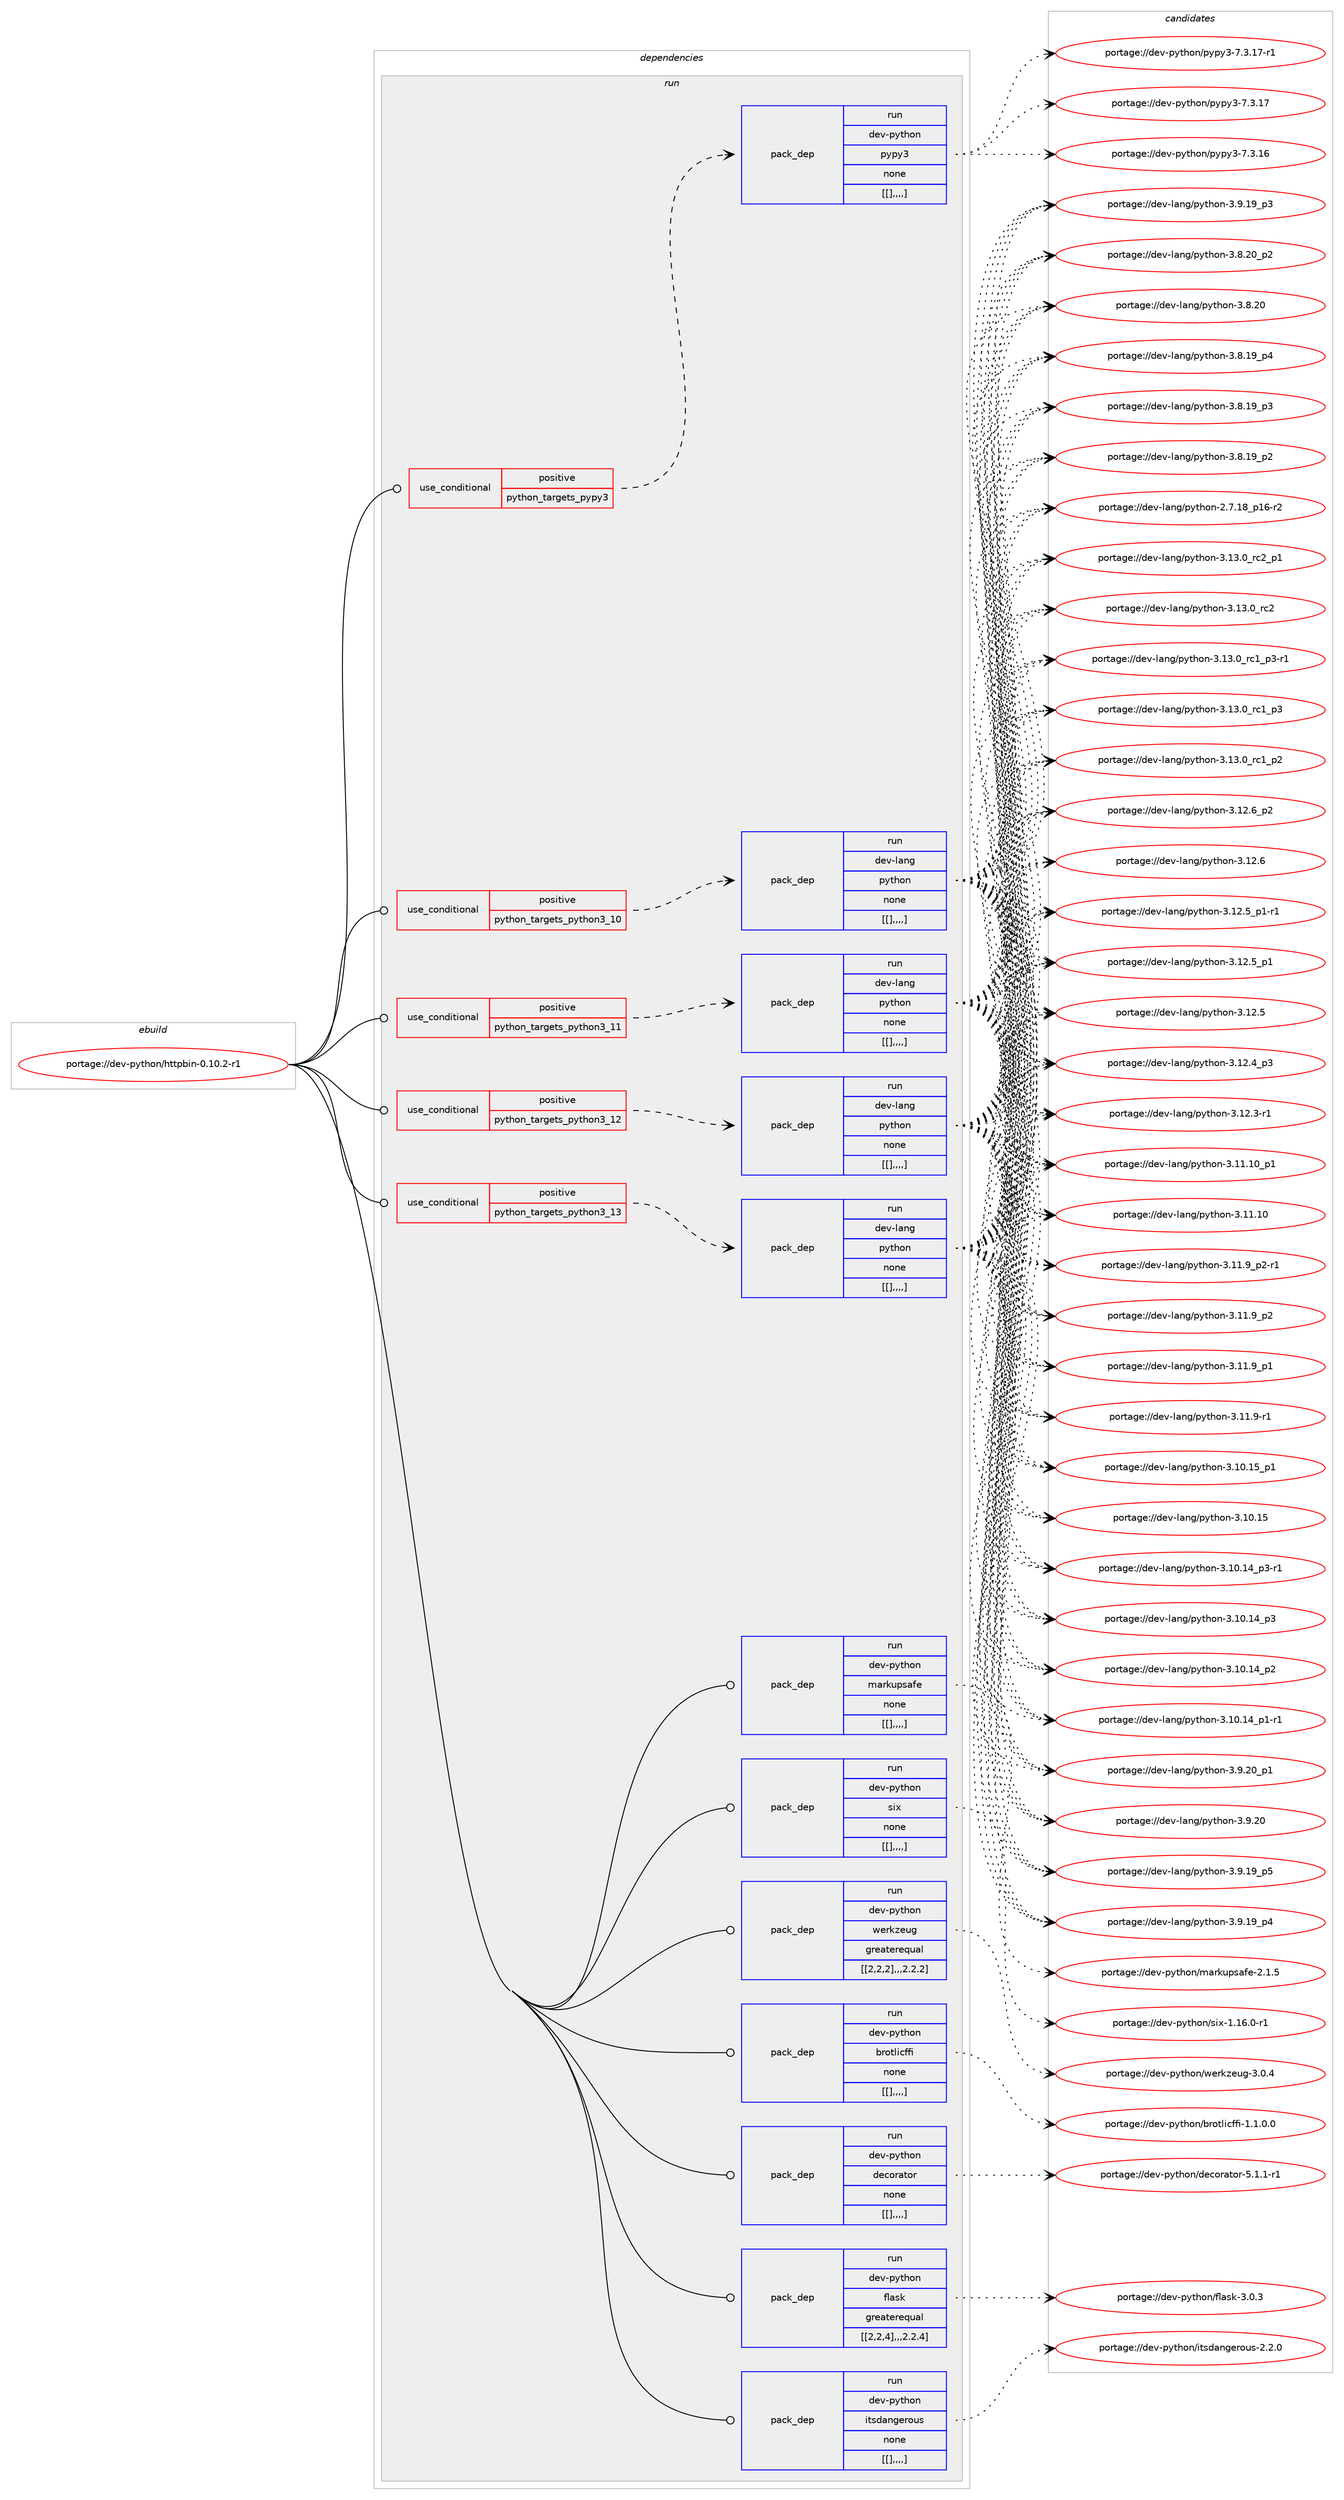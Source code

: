 digraph prolog {

# *************
# Graph options
# *************

newrank=true;
concentrate=true;
compound=true;
graph [rankdir=LR,fontname=Helvetica,fontsize=10,ranksep=1.5];#, ranksep=2.5, nodesep=0.2];
edge  [arrowhead=vee];
node  [fontname=Helvetica,fontsize=10];

# **********
# The ebuild
# **********

subgraph cluster_leftcol {
color=gray;
label=<<i>ebuild</i>>;
id [label="portage://dev-python/httpbin-0.10.2-r1", color=red, width=4, href="../dev-python/httpbin-0.10.2-r1.svg"];
}

# ****************
# The dependencies
# ****************

subgraph cluster_midcol {
color=gray;
label=<<i>dependencies</i>>;
subgraph cluster_compile {
fillcolor="#eeeeee";
style=filled;
label=<<i>compile</i>>;
}
subgraph cluster_compileandrun {
fillcolor="#eeeeee";
style=filled;
label=<<i>compile and run</i>>;
}
subgraph cluster_run {
fillcolor="#eeeeee";
style=filled;
label=<<i>run</i>>;
subgraph cond34517 {
dependency149499 [label=<<TABLE BORDER="0" CELLBORDER="1" CELLSPACING="0" CELLPADDING="4"><TR><TD ROWSPAN="3" CELLPADDING="10">use_conditional</TD></TR><TR><TD>positive</TD></TR><TR><TD>python_targets_pypy3</TD></TR></TABLE>>, shape=none, color=red];
subgraph pack113768 {
dependency149500 [label=<<TABLE BORDER="0" CELLBORDER="1" CELLSPACING="0" CELLPADDING="4" WIDTH="220"><TR><TD ROWSPAN="6" CELLPADDING="30">pack_dep</TD></TR><TR><TD WIDTH="110">run</TD></TR><TR><TD>dev-python</TD></TR><TR><TD>pypy3</TD></TR><TR><TD>none</TD></TR><TR><TD>[[],,,,]</TD></TR></TABLE>>, shape=none, color=blue];
}
dependency149499:e -> dependency149500:w [weight=20,style="dashed",arrowhead="vee"];
}
id:e -> dependency149499:w [weight=20,style="solid",arrowhead="odot"];
subgraph cond34518 {
dependency149501 [label=<<TABLE BORDER="0" CELLBORDER="1" CELLSPACING="0" CELLPADDING="4"><TR><TD ROWSPAN="3" CELLPADDING="10">use_conditional</TD></TR><TR><TD>positive</TD></TR><TR><TD>python_targets_python3_10</TD></TR></TABLE>>, shape=none, color=red];
subgraph pack113769 {
dependency149502 [label=<<TABLE BORDER="0" CELLBORDER="1" CELLSPACING="0" CELLPADDING="4" WIDTH="220"><TR><TD ROWSPAN="6" CELLPADDING="30">pack_dep</TD></TR><TR><TD WIDTH="110">run</TD></TR><TR><TD>dev-lang</TD></TR><TR><TD>python</TD></TR><TR><TD>none</TD></TR><TR><TD>[[],,,,]</TD></TR></TABLE>>, shape=none, color=blue];
}
dependency149501:e -> dependency149502:w [weight=20,style="dashed",arrowhead="vee"];
}
id:e -> dependency149501:w [weight=20,style="solid",arrowhead="odot"];
subgraph cond34519 {
dependency149503 [label=<<TABLE BORDER="0" CELLBORDER="1" CELLSPACING="0" CELLPADDING="4"><TR><TD ROWSPAN="3" CELLPADDING="10">use_conditional</TD></TR><TR><TD>positive</TD></TR><TR><TD>python_targets_python3_11</TD></TR></TABLE>>, shape=none, color=red];
subgraph pack113770 {
dependency149504 [label=<<TABLE BORDER="0" CELLBORDER="1" CELLSPACING="0" CELLPADDING="4" WIDTH="220"><TR><TD ROWSPAN="6" CELLPADDING="30">pack_dep</TD></TR><TR><TD WIDTH="110">run</TD></TR><TR><TD>dev-lang</TD></TR><TR><TD>python</TD></TR><TR><TD>none</TD></TR><TR><TD>[[],,,,]</TD></TR></TABLE>>, shape=none, color=blue];
}
dependency149503:e -> dependency149504:w [weight=20,style="dashed",arrowhead="vee"];
}
id:e -> dependency149503:w [weight=20,style="solid",arrowhead="odot"];
subgraph cond34520 {
dependency149505 [label=<<TABLE BORDER="0" CELLBORDER="1" CELLSPACING="0" CELLPADDING="4"><TR><TD ROWSPAN="3" CELLPADDING="10">use_conditional</TD></TR><TR><TD>positive</TD></TR><TR><TD>python_targets_python3_12</TD></TR></TABLE>>, shape=none, color=red];
subgraph pack113771 {
dependency149506 [label=<<TABLE BORDER="0" CELLBORDER="1" CELLSPACING="0" CELLPADDING="4" WIDTH="220"><TR><TD ROWSPAN="6" CELLPADDING="30">pack_dep</TD></TR><TR><TD WIDTH="110">run</TD></TR><TR><TD>dev-lang</TD></TR><TR><TD>python</TD></TR><TR><TD>none</TD></TR><TR><TD>[[],,,,]</TD></TR></TABLE>>, shape=none, color=blue];
}
dependency149505:e -> dependency149506:w [weight=20,style="dashed",arrowhead="vee"];
}
id:e -> dependency149505:w [weight=20,style="solid",arrowhead="odot"];
subgraph cond34521 {
dependency149507 [label=<<TABLE BORDER="0" CELLBORDER="1" CELLSPACING="0" CELLPADDING="4"><TR><TD ROWSPAN="3" CELLPADDING="10">use_conditional</TD></TR><TR><TD>positive</TD></TR><TR><TD>python_targets_python3_13</TD></TR></TABLE>>, shape=none, color=red];
subgraph pack113772 {
dependency149508 [label=<<TABLE BORDER="0" CELLBORDER="1" CELLSPACING="0" CELLPADDING="4" WIDTH="220"><TR><TD ROWSPAN="6" CELLPADDING="30">pack_dep</TD></TR><TR><TD WIDTH="110">run</TD></TR><TR><TD>dev-lang</TD></TR><TR><TD>python</TD></TR><TR><TD>none</TD></TR><TR><TD>[[],,,,]</TD></TR></TABLE>>, shape=none, color=blue];
}
dependency149507:e -> dependency149508:w [weight=20,style="dashed",arrowhead="vee"];
}
id:e -> dependency149507:w [weight=20,style="solid",arrowhead="odot"];
subgraph pack113773 {
dependency149509 [label=<<TABLE BORDER="0" CELLBORDER="1" CELLSPACING="0" CELLPADDING="4" WIDTH="220"><TR><TD ROWSPAN="6" CELLPADDING="30">pack_dep</TD></TR><TR><TD WIDTH="110">run</TD></TR><TR><TD>dev-python</TD></TR><TR><TD>brotlicffi</TD></TR><TR><TD>none</TD></TR><TR><TD>[[],,,,]</TD></TR></TABLE>>, shape=none, color=blue];
}
id:e -> dependency149509:w [weight=20,style="solid",arrowhead="odot"];
subgraph pack113774 {
dependency149510 [label=<<TABLE BORDER="0" CELLBORDER="1" CELLSPACING="0" CELLPADDING="4" WIDTH="220"><TR><TD ROWSPAN="6" CELLPADDING="30">pack_dep</TD></TR><TR><TD WIDTH="110">run</TD></TR><TR><TD>dev-python</TD></TR><TR><TD>decorator</TD></TR><TR><TD>none</TD></TR><TR><TD>[[],,,,]</TD></TR></TABLE>>, shape=none, color=blue];
}
id:e -> dependency149510:w [weight=20,style="solid",arrowhead="odot"];
subgraph pack113775 {
dependency149511 [label=<<TABLE BORDER="0" CELLBORDER="1" CELLSPACING="0" CELLPADDING="4" WIDTH="220"><TR><TD ROWSPAN="6" CELLPADDING="30">pack_dep</TD></TR><TR><TD WIDTH="110">run</TD></TR><TR><TD>dev-python</TD></TR><TR><TD>flask</TD></TR><TR><TD>greaterequal</TD></TR><TR><TD>[[2,2,4],,,2.2.4]</TD></TR></TABLE>>, shape=none, color=blue];
}
id:e -> dependency149511:w [weight=20,style="solid",arrowhead="odot"];
subgraph pack113776 {
dependency149512 [label=<<TABLE BORDER="0" CELLBORDER="1" CELLSPACING="0" CELLPADDING="4" WIDTH="220"><TR><TD ROWSPAN="6" CELLPADDING="30">pack_dep</TD></TR><TR><TD WIDTH="110">run</TD></TR><TR><TD>dev-python</TD></TR><TR><TD>itsdangerous</TD></TR><TR><TD>none</TD></TR><TR><TD>[[],,,,]</TD></TR></TABLE>>, shape=none, color=blue];
}
id:e -> dependency149512:w [weight=20,style="solid",arrowhead="odot"];
subgraph pack113777 {
dependency149513 [label=<<TABLE BORDER="0" CELLBORDER="1" CELLSPACING="0" CELLPADDING="4" WIDTH="220"><TR><TD ROWSPAN="6" CELLPADDING="30">pack_dep</TD></TR><TR><TD WIDTH="110">run</TD></TR><TR><TD>dev-python</TD></TR><TR><TD>markupsafe</TD></TR><TR><TD>none</TD></TR><TR><TD>[[],,,,]</TD></TR></TABLE>>, shape=none, color=blue];
}
id:e -> dependency149513:w [weight=20,style="solid",arrowhead="odot"];
subgraph pack113778 {
dependency149514 [label=<<TABLE BORDER="0" CELLBORDER="1" CELLSPACING="0" CELLPADDING="4" WIDTH="220"><TR><TD ROWSPAN="6" CELLPADDING="30">pack_dep</TD></TR><TR><TD WIDTH="110">run</TD></TR><TR><TD>dev-python</TD></TR><TR><TD>six</TD></TR><TR><TD>none</TD></TR><TR><TD>[[],,,,]</TD></TR></TABLE>>, shape=none, color=blue];
}
id:e -> dependency149514:w [weight=20,style="solid",arrowhead="odot"];
subgraph pack113779 {
dependency149515 [label=<<TABLE BORDER="0" CELLBORDER="1" CELLSPACING="0" CELLPADDING="4" WIDTH="220"><TR><TD ROWSPAN="6" CELLPADDING="30">pack_dep</TD></TR><TR><TD WIDTH="110">run</TD></TR><TR><TD>dev-python</TD></TR><TR><TD>werkzeug</TD></TR><TR><TD>greaterequal</TD></TR><TR><TD>[[2,2,2],,,2.2.2]</TD></TR></TABLE>>, shape=none, color=blue];
}
id:e -> dependency149515:w [weight=20,style="solid",arrowhead="odot"];
}
}

# **************
# The candidates
# **************

subgraph cluster_choices {
rank=same;
color=gray;
label=<<i>candidates</i>>;

subgraph choice113768 {
color=black;
nodesep=1;
choice100101118451121211161041111104711212111212151455546514649554511449 [label="portage://dev-python/pypy3-7.3.17-r1", color=red, width=4,href="../dev-python/pypy3-7.3.17-r1.svg"];
choice10010111845112121116104111110471121211121215145554651464955 [label="portage://dev-python/pypy3-7.3.17", color=red, width=4,href="../dev-python/pypy3-7.3.17.svg"];
choice10010111845112121116104111110471121211121215145554651464954 [label="portage://dev-python/pypy3-7.3.16", color=red, width=4,href="../dev-python/pypy3-7.3.16.svg"];
dependency149500:e -> choice100101118451121211161041111104711212111212151455546514649554511449:w [style=dotted,weight="100"];
dependency149500:e -> choice10010111845112121116104111110471121211121215145554651464955:w [style=dotted,weight="100"];
dependency149500:e -> choice10010111845112121116104111110471121211121215145554651464954:w [style=dotted,weight="100"];
}
subgraph choice113769 {
color=black;
nodesep=1;
choice100101118451089711010347112121116104111110455146495146489511499509511249 [label="portage://dev-lang/python-3.13.0_rc2_p1", color=red, width=4,href="../dev-lang/python-3.13.0_rc2_p1.svg"];
choice10010111845108971101034711212111610411111045514649514648951149950 [label="portage://dev-lang/python-3.13.0_rc2", color=red, width=4,href="../dev-lang/python-3.13.0_rc2.svg"];
choice1001011184510897110103471121211161041111104551464951464895114994995112514511449 [label="portage://dev-lang/python-3.13.0_rc1_p3-r1", color=red, width=4,href="../dev-lang/python-3.13.0_rc1_p3-r1.svg"];
choice100101118451089711010347112121116104111110455146495146489511499499511251 [label="portage://dev-lang/python-3.13.0_rc1_p3", color=red, width=4,href="../dev-lang/python-3.13.0_rc1_p3.svg"];
choice100101118451089711010347112121116104111110455146495146489511499499511250 [label="portage://dev-lang/python-3.13.0_rc1_p2", color=red, width=4,href="../dev-lang/python-3.13.0_rc1_p2.svg"];
choice100101118451089711010347112121116104111110455146495046549511250 [label="portage://dev-lang/python-3.12.6_p2", color=red, width=4,href="../dev-lang/python-3.12.6_p2.svg"];
choice10010111845108971101034711212111610411111045514649504654 [label="portage://dev-lang/python-3.12.6", color=red, width=4,href="../dev-lang/python-3.12.6.svg"];
choice1001011184510897110103471121211161041111104551464950465395112494511449 [label="portage://dev-lang/python-3.12.5_p1-r1", color=red, width=4,href="../dev-lang/python-3.12.5_p1-r1.svg"];
choice100101118451089711010347112121116104111110455146495046539511249 [label="portage://dev-lang/python-3.12.5_p1", color=red, width=4,href="../dev-lang/python-3.12.5_p1.svg"];
choice10010111845108971101034711212111610411111045514649504653 [label="portage://dev-lang/python-3.12.5", color=red, width=4,href="../dev-lang/python-3.12.5.svg"];
choice100101118451089711010347112121116104111110455146495046529511251 [label="portage://dev-lang/python-3.12.4_p3", color=red, width=4,href="../dev-lang/python-3.12.4_p3.svg"];
choice100101118451089711010347112121116104111110455146495046514511449 [label="portage://dev-lang/python-3.12.3-r1", color=red, width=4,href="../dev-lang/python-3.12.3-r1.svg"];
choice10010111845108971101034711212111610411111045514649494649489511249 [label="portage://dev-lang/python-3.11.10_p1", color=red, width=4,href="../dev-lang/python-3.11.10_p1.svg"];
choice1001011184510897110103471121211161041111104551464949464948 [label="portage://dev-lang/python-3.11.10", color=red, width=4,href="../dev-lang/python-3.11.10.svg"];
choice1001011184510897110103471121211161041111104551464949465795112504511449 [label="portage://dev-lang/python-3.11.9_p2-r1", color=red, width=4,href="../dev-lang/python-3.11.9_p2-r1.svg"];
choice100101118451089711010347112121116104111110455146494946579511250 [label="portage://dev-lang/python-3.11.9_p2", color=red, width=4,href="../dev-lang/python-3.11.9_p2.svg"];
choice100101118451089711010347112121116104111110455146494946579511249 [label="portage://dev-lang/python-3.11.9_p1", color=red, width=4,href="../dev-lang/python-3.11.9_p1.svg"];
choice100101118451089711010347112121116104111110455146494946574511449 [label="portage://dev-lang/python-3.11.9-r1", color=red, width=4,href="../dev-lang/python-3.11.9-r1.svg"];
choice10010111845108971101034711212111610411111045514649484649539511249 [label="portage://dev-lang/python-3.10.15_p1", color=red, width=4,href="../dev-lang/python-3.10.15_p1.svg"];
choice1001011184510897110103471121211161041111104551464948464953 [label="portage://dev-lang/python-3.10.15", color=red, width=4,href="../dev-lang/python-3.10.15.svg"];
choice100101118451089711010347112121116104111110455146494846495295112514511449 [label="portage://dev-lang/python-3.10.14_p3-r1", color=red, width=4,href="../dev-lang/python-3.10.14_p3-r1.svg"];
choice10010111845108971101034711212111610411111045514649484649529511251 [label="portage://dev-lang/python-3.10.14_p3", color=red, width=4,href="../dev-lang/python-3.10.14_p3.svg"];
choice10010111845108971101034711212111610411111045514649484649529511250 [label="portage://dev-lang/python-3.10.14_p2", color=red, width=4,href="../dev-lang/python-3.10.14_p2.svg"];
choice100101118451089711010347112121116104111110455146494846495295112494511449 [label="portage://dev-lang/python-3.10.14_p1-r1", color=red, width=4,href="../dev-lang/python-3.10.14_p1-r1.svg"];
choice100101118451089711010347112121116104111110455146574650489511249 [label="portage://dev-lang/python-3.9.20_p1", color=red, width=4,href="../dev-lang/python-3.9.20_p1.svg"];
choice10010111845108971101034711212111610411111045514657465048 [label="portage://dev-lang/python-3.9.20", color=red, width=4,href="../dev-lang/python-3.9.20.svg"];
choice100101118451089711010347112121116104111110455146574649579511253 [label="portage://dev-lang/python-3.9.19_p5", color=red, width=4,href="../dev-lang/python-3.9.19_p5.svg"];
choice100101118451089711010347112121116104111110455146574649579511252 [label="portage://dev-lang/python-3.9.19_p4", color=red, width=4,href="../dev-lang/python-3.9.19_p4.svg"];
choice100101118451089711010347112121116104111110455146574649579511251 [label="portage://dev-lang/python-3.9.19_p3", color=red, width=4,href="../dev-lang/python-3.9.19_p3.svg"];
choice100101118451089711010347112121116104111110455146564650489511250 [label="portage://dev-lang/python-3.8.20_p2", color=red, width=4,href="../dev-lang/python-3.8.20_p2.svg"];
choice10010111845108971101034711212111610411111045514656465048 [label="portage://dev-lang/python-3.8.20", color=red, width=4,href="../dev-lang/python-3.8.20.svg"];
choice100101118451089711010347112121116104111110455146564649579511252 [label="portage://dev-lang/python-3.8.19_p4", color=red, width=4,href="../dev-lang/python-3.8.19_p4.svg"];
choice100101118451089711010347112121116104111110455146564649579511251 [label="portage://dev-lang/python-3.8.19_p3", color=red, width=4,href="../dev-lang/python-3.8.19_p3.svg"];
choice100101118451089711010347112121116104111110455146564649579511250 [label="portage://dev-lang/python-3.8.19_p2", color=red, width=4,href="../dev-lang/python-3.8.19_p2.svg"];
choice100101118451089711010347112121116104111110455046554649569511249544511450 [label="portage://dev-lang/python-2.7.18_p16-r2", color=red, width=4,href="../dev-lang/python-2.7.18_p16-r2.svg"];
dependency149502:e -> choice100101118451089711010347112121116104111110455146495146489511499509511249:w [style=dotted,weight="100"];
dependency149502:e -> choice10010111845108971101034711212111610411111045514649514648951149950:w [style=dotted,weight="100"];
dependency149502:e -> choice1001011184510897110103471121211161041111104551464951464895114994995112514511449:w [style=dotted,weight="100"];
dependency149502:e -> choice100101118451089711010347112121116104111110455146495146489511499499511251:w [style=dotted,weight="100"];
dependency149502:e -> choice100101118451089711010347112121116104111110455146495146489511499499511250:w [style=dotted,weight="100"];
dependency149502:e -> choice100101118451089711010347112121116104111110455146495046549511250:w [style=dotted,weight="100"];
dependency149502:e -> choice10010111845108971101034711212111610411111045514649504654:w [style=dotted,weight="100"];
dependency149502:e -> choice1001011184510897110103471121211161041111104551464950465395112494511449:w [style=dotted,weight="100"];
dependency149502:e -> choice100101118451089711010347112121116104111110455146495046539511249:w [style=dotted,weight="100"];
dependency149502:e -> choice10010111845108971101034711212111610411111045514649504653:w [style=dotted,weight="100"];
dependency149502:e -> choice100101118451089711010347112121116104111110455146495046529511251:w [style=dotted,weight="100"];
dependency149502:e -> choice100101118451089711010347112121116104111110455146495046514511449:w [style=dotted,weight="100"];
dependency149502:e -> choice10010111845108971101034711212111610411111045514649494649489511249:w [style=dotted,weight="100"];
dependency149502:e -> choice1001011184510897110103471121211161041111104551464949464948:w [style=dotted,weight="100"];
dependency149502:e -> choice1001011184510897110103471121211161041111104551464949465795112504511449:w [style=dotted,weight="100"];
dependency149502:e -> choice100101118451089711010347112121116104111110455146494946579511250:w [style=dotted,weight="100"];
dependency149502:e -> choice100101118451089711010347112121116104111110455146494946579511249:w [style=dotted,weight="100"];
dependency149502:e -> choice100101118451089711010347112121116104111110455146494946574511449:w [style=dotted,weight="100"];
dependency149502:e -> choice10010111845108971101034711212111610411111045514649484649539511249:w [style=dotted,weight="100"];
dependency149502:e -> choice1001011184510897110103471121211161041111104551464948464953:w [style=dotted,weight="100"];
dependency149502:e -> choice100101118451089711010347112121116104111110455146494846495295112514511449:w [style=dotted,weight="100"];
dependency149502:e -> choice10010111845108971101034711212111610411111045514649484649529511251:w [style=dotted,weight="100"];
dependency149502:e -> choice10010111845108971101034711212111610411111045514649484649529511250:w [style=dotted,weight="100"];
dependency149502:e -> choice100101118451089711010347112121116104111110455146494846495295112494511449:w [style=dotted,weight="100"];
dependency149502:e -> choice100101118451089711010347112121116104111110455146574650489511249:w [style=dotted,weight="100"];
dependency149502:e -> choice10010111845108971101034711212111610411111045514657465048:w [style=dotted,weight="100"];
dependency149502:e -> choice100101118451089711010347112121116104111110455146574649579511253:w [style=dotted,weight="100"];
dependency149502:e -> choice100101118451089711010347112121116104111110455146574649579511252:w [style=dotted,weight="100"];
dependency149502:e -> choice100101118451089711010347112121116104111110455146574649579511251:w [style=dotted,weight="100"];
dependency149502:e -> choice100101118451089711010347112121116104111110455146564650489511250:w [style=dotted,weight="100"];
dependency149502:e -> choice10010111845108971101034711212111610411111045514656465048:w [style=dotted,weight="100"];
dependency149502:e -> choice100101118451089711010347112121116104111110455146564649579511252:w [style=dotted,weight="100"];
dependency149502:e -> choice100101118451089711010347112121116104111110455146564649579511251:w [style=dotted,weight="100"];
dependency149502:e -> choice100101118451089711010347112121116104111110455146564649579511250:w [style=dotted,weight="100"];
dependency149502:e -> choice100101118451089711010347112121116104111110455046554649569511249544511450:w [style=dotted,weight="100"];
}
subgraph choice113770 {
color=black;
nodesep=1;
choice100101118451089711010347112121116104111110455146495146489511499509511249 [label="portage://dev-lang/python-3.13.0_rc2_p1", color=red, width=4,href="../dev-lang/python-3.13.0_rc2_p1.svg"];
choice10010111845108971101034711212111610411111045514649514648951149950 [label="portage://dev-lang/python-3.13.0_rc2", color=red, width=4,href="../dev-lang/python-3.13.0_rc2.svg"];
choice1001011184510897110103471121211161041111104551464951464895114994995112514511449 [label="portage://dev-lang/python-3.13.0_rc1_p3-r1", color=red, width=4,href="../dev-lang/python-3.13.0_rc1_p3-r1.svg"];
choice100101118451089711010347112121116104111110455146495146489511499499511251 [label="portage://dev-lang/python-3.13.0_rc1_p3", color=red, width=4,href="../dev-lang/python-3.13.0_rc1_p3.svg"];
choice100101118451089711010347112121116104111110455146495146489511499499511250 [label="portage://dev-lang/python-3.13.0_rc1_p2", color=red, width=4,href="../dev-lang/python-3.13.0_rc1_p2.svg"];
choice100101118451089711010347112121116104111110455146495046549511250 [label="portage://dev-lang/python-3.12.6_p2", color=red, width=4,href="../dev-lang/python-3.12.6_p2.svg"];
choice10010111845108971101034711212111610411111045514649504654 [label="portage://dev-lang/python-3.12.6", color=red, width=4,href="../dev-lang/python-3.12.6.svg"];
choice1001011184510897110103471121211161041111104551464950465395112494511449 [label="portage://dev-lang/python-3.12.5_p1-r1", color=red, width=4,href="../dev-lang/python-3.12.5_p1-r1.svg"];
choice100101118451089711010347112121116104111110455146495046539511249 [label="portage://dev-lang/python-3.12.5_p1", color=red, width=4,href="../dev-lang/python-3.12.5_p1.svg"];
choice10010111845108971101034711212111610411111045514649504653 [label="portage://dev-lang/python-3.12.5", color=red, width=4,href="../dev-lang/python-3.12.5.svg"];
choice100101118451089711010347112121116104111110455146495046529511251 [label="portage://dev-lang/python-3.12.4_p3", color=red, width=4,href="../dev-lang/python-3.12.4_p3.svg"];
choice100101118451089711010347112121116104111110455146495046514511449 [label="portage://dev-lang/python-3.12.3-r1", color=red, width=4,href="../dev-lang/python-3.12.3-r1.svg"];
choice10010111845108971101034711212111610411111045514649494649489511249 [label="portage://dev-lang/python-3.11.10_p1", color=red, width=4,href="../dev-lang/python-3.11.10_p1.svg"];
choice1001011184510897110103471121211161041111104551464949464948 [label="portage://dev-lang/python-3.11.10", color=red, width=4,href="../dev-lang/python-3.11.10.svg"];
choice1001011184510897110103471121211161041111104551464949465795112504511449 [label="portage://dev-lang/python-3.11.9_p2-r1", color=red, width=4,href="../dev-lang/python-3.11.9_p2-r1.svg"];
choice100101118451089711010347112121116104111110455146494946579511250 [label="portage://dev-lang/python-3.11.9_p2", color=red, width=4,href="../dev-lang/python-3.11.9_p2.svg"];
choice100101118451089711010347112121116104111110455146494946579511249 [label="portage://dev-lang/python-3.11.9_p1", color=red, width=4,href="../dev-lang/python-3.11.9_p1.svg"];
choice100101118451089711010347112121116104111110455146494946574511449 [label="portage://dev-lang/python-3.11.9-r1", color=red, width=4,href="../dev-lang/python-3.11.9-r1.svg"];
choice10010111845108971101034711212111610411111045514649484649539511249 [label="portage://dev-lang/python-3.10.15_p1", color=red, width=4,href="../dev-lang/python-3.10.15_p1.svg"];
choice1001011184510897110103471121211161041111104551464948464953 [label="portage://dev-lang/python-3.10.15", color=red, width=4,href="../dev-lang/python-3.10.15.svg"];
choice100101118451089711010347112121116104111110455146494846495295112514511449 [label="portage://dev-lang/python-3.10.14_p3-r1", color=red, width=4,href="../dev-lang/python-3.10.14_p3-r1.svg"];
choice10010111845108971101034711212111610411111045514649484649529511251 [label="portage://dev-lang/python-3.10.14_p3", color=red, width=4,href="../dev-lang/python-3.10.14_p3.svg"];
choice10010111845108971101034711212111610411111045514649484649529511250 [label="portage://dev-lang/python-3.10.14_p2", color=red, width=4,href="../dev-lang/python-3.10.14_p2.svg"];
choice100101118451089711010347112121116104111110455146494846495295112494511449 [label="portage://dev-lang/python-3.10.14_p1-r1", color=red, width=4,href="../dev-lang/python-3.10.14_p1-r1.svg"];
choice100101118451089711010347112121116104111110455146574650489511249 [label="portage://dev-lang/python-3.9.20_p1", color=red, width=4,href="../dev-lang/python-3.9.20_p1.svg"];
choice10010111845108971101034711212111610411111045514657465048 [label="portage://dev-lang/python-3.9.20", color=red, width=4,href="../dev-lang/python-3.9.20.svg"];
choice100101118451089711010347112121116104111110455146574649579511253 [label="portage://dev-lang/python-3.9.19_p5", color=red, width=4,href="../dev-lang/python-3.9.19_p5.svg"];
choice100101118451089711010347112121116104111110455146574649579511252 [label="portage://dev-lang/python-3.9.19_p4", color=red, width=4,href="../dev-lang/python-3.9.19_p4.svg"];
choice100101118451089711010347112121116104111110455146574649579511251 [label="portage://dev-lang/python-3.9.19_p3", color=red, width=4,href="../dev-lang/python-3.9.19_p3.svg"];
choice100101118451089711010347112121116104111110455146564650489511250 [label="portage://dev-lang/python-3.8.20_p2", color=red, width=4,href="../dev-lang/python-3.8.20_p2.svg"];
choice10010111845108971101034711212111610411111045514656465048 [label="portage://dev-lang/python-3.8.20", color=red, width=4,href="../dev-lang/python-3.8.20.svg"];
choice100101118451089711010347112121116104111110455146564649579511252 [label="portage://dev-lang/python-3.8.19_p4", color=red, width=4,href="../dev-lang/python-3.8.19_p4.svg"];
choice100101118451089711010347112121116104111110455146564649579511251 [label="portage://dev-lang/python-3.8.19_p3", color=red, width=4,href="../dev-lang/python-3.8.19_p3.svg"];
choice100101118451089711010347112121116104111110455146564649579511250 [label="portage://dev-lang/python-3.8.19_p2", color=red, width=4,href="../dev-lang/python-3.8.19_p2.svg"];
choice100101118451089711010347112121116104111110455046554649569511249544511450 [label="portage://dev-lang/python-2.7.18_p16-r2", color=red, width=4,href="../dev-lang/python-2.7.18_p16-r2.svg"];
dependency149504:e -> choice100101118451089711010347112121116104111110455146495146489511499509511249:w [style=dotted,weight="100"];
dependency149504:e -> choice10010111845108971101034711212111610411111045514649514648951149950:w [style=dotted,weight="100"];
dependency149504:e -> choice1001011184510897110103471121211161041111104551464951464895114994995112514511449:w [style=dotted,weight="100"];
dependency149504:e -> choice100101118451089711010347112121116104111110455146495146489511499499511251:w [style=dotted,weight="100"];
dependency149504:e -> choice100101118451089711010347112121116104111110455146495146489511499499511250:w [style=dotted,weight="100"];
dependency149504:e -> choice100101118451089711010347112121116104111110455146495046549511250:w [style=dotted,weight="100"];
dependency149504:e -> choice10010111845108971101034711212111610411111045514649504654:w [style=dotted,weight="100"];
dependency149504:e -> choice1001011184510897110103471121211161041111104551464950465395112494511449:w [style=dotted,weight="100"];
dependency149504:e -> choice100101118451089711010347112121116104111110455146495046539511249:w [style=dotted,weight="100"];
dependency149504:e -> choice10010111845108971101034711212111610411111045514649504653:w [style=dotted,weight="100"];
dependency149504:e -> choice100101118451089711010347112121116104111110455146495046529511251:w [style=dotted,weight="100"];
dependency149504:e -> choice100101118451089711010347112121116104111110455146495046514511449:w [style=dotted,weight="100"];
dependency149504:e -> choice10010111845108971101034711212111610411111045514649494649489511249:w [style=dotted,weight="100"];
dependency149504:e -> choice1001011184510897110103471121211161041111104551464949464948:w [style=dotted,weight="100"];
dependency149504:e -> choice1001011184510897110103471121211161041111104551464949465795112504511449:w [style=dotted,weight="100"];
dependency149504:e -> choice100101118451089711010347112121116104111110455146494946579511250:w [style=dotted,weight="100"];
dependency149504:e -> choice100101118451089711010347112121116104111110455146494946579511249:w [style=dotted,weight="100"];
dependency149504:e -> choice100101118451089711010347112121116104111110455146494946574511449:w [style=dotted,weight="100"];
dependency149504:e -> choice10010111845108971101034711212111610411111045514649484649539511249:w [style=dotted,weight="100"];
dependency149504:e -> choice1001011184510897110103471121211161041111104551464948464953:w [style=dotted,weight="100"];
dependency149504:e -> choice100101118451089711010347112121116104111110455146494846495295112514511449:w [style=dotted,weight="100"];
dependency149504:e -> choice10010111845108971101034711212111610411111045514649484649529511251:w [style=dotted,weight="100"];
dependency149504:e -> choice10010111845108971101034711212111610411111045514649484649529511250:w [style=dotted,weight="100"];
dependency149504:e -> choice100101118451089711010347112121116104111110455146494846495295112494511449:w [style=dotted,weight="100"];
dependency149504:e -> choice100101118451089711010347112121116104111110455146574650489511249:w [style=dotted,weight="100"];
dependency149504:e -> choice10010111845108971101034711212111610411111045514657465048:w [style=dotted,weight="100"];
dependency149504:e -> choice100101118451089711010347112121116104111110455146574649579511253:w [style=dotted,weight="100"];
dependency149504:e -> choice100101118451089711010347112121116104111110455146574649579511252:w [style=dotted,weight="100"];
dependency149504:e -> choice100101118451089711010347112121116104111110455146574649579511251:w [style=dotted,weight="100"];
dependency149504:e -> choice100101118451089711010347112121116104111110455146564650489511250:w [style=dotted,weight="100"];
dependency149504:e -> choice10010111845108971101034711212111610411111045514656465048:w [style=dotted,weight="100"];
dependency149504:e -> choice100101118451089711010347112121116104111110455146564649579511252:w [style=dotted,weight="100"];
dependency149504:e -> choice100101118451089711010347112121116104111110455146564649579511251:w [style=dotted,weight="100"];
dependency149504:e -> choice100101118451089711010347112121116104111110455146564649579511250:w [style=dotted,weight="100"];
dependency149504:e -> choice100101118451089711010347112121116104111110455046554649569511249544511450:w [style=dotted,weight="100"];
}
subgraph choice113771 {
color=black;
nodesep=1;
choice100101118451089711010347112121116104111110455146495146489511499509511249 [label="portage://dev-lang/python-3.13.0_rc2_p1", color=red, width=4,href="../dev-lang/python-3.13.0_rc2_p1.svg"];
choice10010111845108971101034711212111610411111045514649514648951149950 [label="portage://dev-lang/python-3.13.0_rc2", color=red, width=4,href="../dev-lang/python-3.13.0_rc2.svg"];
choice1001011184510897110103471121211161041111104551464951464895114994995112514511449 [label="portage://dev-lang/python-3.13.0_rc1_p3-r1", color=red, width=4,href="../dev-lang/python-3.13.0_rc1_p3-r1.svg"];
choice100101118451089711010347112121116104111110455146495146489511499499511251 [label="portage://dev-lang/python-3.13.0_rc1_p3", color=red, width=4,href="../dev-lang/python-3.13.0_rc1_p3.svg"];
choice100101118451089711010347112121116104111110455146495146489511499499511250 [label="portage://dev-lang/python-3.13.0_rc1_p2", color=red, width=4,href="../dev-lang/python-3.13.0_rc1_p2.svg"];
choice100101118451089711010347112121116104111110455146495046549511250 [label="portage://dev-lang/python-3.12.6_p2", color=red, width=4,href="../dev-lang/python-3.12.6_p2.svg"];
choice10010111845108971101034711212111610411111045514649504654 [label="portage://dev-lang/python-3.12.6", color=red, width=4,href="../dev-lang/python-3.12.6.svg"];
choice1001011184510897110103471121211161041111104551464950465395112494511449 [label="portage://dev-lang/python-3.12.5_p1-r1", color=red, width=4,href="../dev-lang/python-3.12.5_p1-r1.svg"];
choice100101118451089711010347112121116104111110455146495046539511249 [label="portage://dev-lang/python-3.12.5_p1", color=red, width=4,href="../dev-lang/python-3.12.5_p1.svg"];
choice10010111845108971101034711212111610411111045514649504653 [label="portage://dev-lang/python-3.12.5", color=red, width=4,href="../dev-lang/python-3.12.5.svg"];
choice100101118451089711010347112121116104111110455146495046529511251 [label="portage://dev-lang/python-3.12.4_p3", color=red, width=4,href="../dev-lang/python-3.12.4_p3.svg"];
choice100101118451089711010347112121116104111110455146495046514511449 [label="portage://dev-lang/python-3.12.3-r1", color=red, width=4,href="../dev-lang/python-3.12.3-r1.svg"];
choice10010111845108971101034711212111610411111045514649494649489511249 [label="portage://dev-lang/python-3.11.10_p1", color=red, width=4,href="../dev-lang/python-3.11.10_p1.svg"];
choice1001011184510897110103471121211161041111104551464949464948 [label="portage://dev-lang/python-3.11.10", color=red, width=4,href="../dev-lang/python-3.11.10.svg"];
choice1001011184510897110103471121211161041111104551464949465795112504511449 [label="portage://dev-lang/python-3.11.9_p2-r1", color=red, width=4,href="../dev-lang/python-3.11.9_p2-r1.svg"];
choice100101118451089711010347112121116104111110455146494946579511250 [label="portage://dev-lang/python-3.11.9_p2", color=red, width=4,href="../dev-lang/python-3.11.9_p2.svg"];
choice100101118451089711010347112121116104111110455146494946579511249 [label="portage://dev-lang/python-3.11.9_p1", color=red, width=4,href="../dev-lang/python-3.11.9_p1.svg"];
choice100101118451089711010347112121116104111110455146494946574511449 [label="portage://dev-lang/python-3.11.9-r1", color=red, width=4,href="../dev-lang/python-3.11.9-r1.svg"];
choice10010111845108971101034711212111610411111045514649484649539511249 [label="portage://dev-lang/python-3.10.15_p1", color=red, width=4,href="../dev-lang/python-3.10.15_p1.svg"];
choice1001011184510897110103471121211161041111104551464948464953 [label="portage://dev-lang/python-3.10.15", color=red, width=4,href="../dev-lang/python-3.10.15.svg"];
choice100101118451089711010347112121116104111110455146494846495295112514511449 [label="portage://dev-lang/python-3.10.14_p3-r1", color=red, width=4,href="../dev-lang/python-3.10.14_p3-r1.svg"];
choice10010111845108971101034711212111610411111045514649484649529511251 [label="portage://dev-lang/python-3.10.14_p3", color=red, width=4,href="../dev-lang/python-3.10.14_p3.svg"];
choice10010111845108971101034711212111610411111045514649484649529511250 [label="portage://dev-lang/python-3.10.14_p2", color=red, width=4,href="../dev-lang/python-3.10.14_p2.svg"];
choice100101118451089711010347112121116104111110455146494846495295112494511449 [label="portage://dev-lang/python-3.10.14_p1-r1", color=red, width=4,href="../dev-lang/python-3.10.14_p1-r1.svg"];
choice100101118451089711010347112121116104111110455146574650489511249 [label="portage://dev-lang/python-3.9.20_p1", color=red, width=4,href="../dev-lang/python-3.9.20_p1.svg"];
choice10010111845108971101034711212111610411111045514657465048 [label="portage://dev-lang/python-3.9.20", color=red, width=4,href="../dev-lang/python-3.9.20.svg"];
choice100101118451089711010347112121116104111110455146574649579511253 [label="portage://dev-lang/python-3.9.19_p5", color=red, width=4,href="../dev-lang/python-3.9.19_p5.svg"];
choice100101118451089711010347112121116104111110455146574649579511252 [label="portage://dev-lang/python-3.9.19_p4", color=red, width=4,href="../dev-lang/python-3.9.19_p4.svg"];
choice100101118451089711010347112121116104111110455146574649579511251 [label="portage://dev-lang/python-3.9.19_p3", color=red, width=4,href="../dev-lang/python-3.9.19_p3.svg"];
choice100101118451089711010347112121116104111110455146564650489511250 [label="portage://dev-lang/python-3.8.20_p2", color=red, width=4,href="../dev-lang/python-3.8.20_p2.svg"];
choice10010111845108971101034711212111610411111045514656465048 [label="portage://dev-lang/python-3.8.20", color=red, width=4,href="../dev-lang/python-3.8.20.svg"];
choice100101118451089711010347112121116104111110455146564649579511252 [label="portage://dev-lang/python-3.8.19_p4", color=red, width=4,href="../dev-lang/python-3.8.19_p4.svg"];
choice100101118451089711010347112121116104111110455146564649579511251 [label="portage://dev-lang/python-3.8.19_p3", color=red, width=4,href="../dev-lang/python-3.8.19_p3.svg"];
choice100101118451089711010347112121116104111110455146564649579511250 [label="portage://dev-lang/python-3.8.19_p2", color=red, width=4,href="../dev-lang/python-3.8.19_p2.svg"];
choice100101118451089711010347112121116104111110455046554649569511249544511450 [label="portage://dev-lang/python-2.7.18_p16-r2", color=red, width=4,href="../dev-lang/python-2.7.18_p16-r2.svg"];
dependency149506:e -> choice100101118451089711010347112121116104111110455146495146489511499509511249:w [style=dotted,weight="100"];
dependency149506:e -> choice10010111845108971101034711212111610411111045514649514648951149950:w [style=dotted,weight="100"];
dependency149506:e -> choice1001011184510897110103471121211161041111104551464951464895114994995112514511449:w [style=dotted,weight="100"];
dependency149506:e -> choice100101118451089711010347112121116104111110455146495146489511499499511251:w [style=dotted,weight="100"];
dependency149506:e -> choice100101118451089711010347112121116104111110455146495146489511499499511250:w [style=dotted,weight="100"];
dependency149506:e -> choice100101118451089711010347112121116104111110455146495046549511250:w [style=dotted,weight="100"];
dependency149506:e -> choice10010111845108971101034711212111610411111045514649504654:w [style=dotted,weight="100"];
dependency149506:e -> choice1001011184510897110103471121211161041111104551464950465395112494511449:w [style=dotted,weight="100"];
dependency149506:e -> choice100101118451089711010347112121116104111110455146495046539511249:w [style=dotted,weight="100"];
dependency149506:e -> choice10010111845108971101034711212111610411111045514649504653:w [style=dotted,weight="100"];
dependency149506:e -> choice100101118451089711010347112121116104111110455146495046529511251:w [style=dotted,weight="100"];
dependency149506:e -> choice100101118451089711010347112121116104111110455146495046514511449:w [style=dotted,weight="100"];
dependency149506:e -> choice10010111845108971101034711212111610411111045514649494649489511249:w [style=dotted,weight="100"];
dependency149506:e -> choice1001011184510897110103471121211161041111104551464949464948:w [style=dotted,weight="100"];
dependency149506:e -> choice1001011184510897110103471121211161041111104551464949465795112504511449:w [style=dotted,weight="100"];
dependency149506:e -> choice100101118451089711010347112121116104111110455146494946579511250:w [style=dotted,weight="100"];
dependency149506:e -> choice100101118451089711010347112121116104111110455146494946579511249:w [style=dotted,weight="100"];
dependency149506:e -> choice100101118451089711010347112121116104111110455146494946574511449:w [style=dotted,weight="100"];
dependency149506:e -> choice10010111845108971101034711212111610411111045514649484649539511249:w [style=dotted,weight="100"];
dependency149506:e -> choice1001011184510897110103471121211161041111104551464948464953:w [style=dotted,weight="100"];
dependency149506:e -> choice100101118451089711010347112121116104111110455146494846495295112514511449:w [style=dotted,weight="100"];
dependency149506:e -> choice10010111845108971101034711212111610411111045514649484649529511251:w [style=dotted,weight="100"];
dependency149506:e -> choice10010111845108971101034711212111610411111045514649484649529511250:w [style=dotted,weight="100"];
dependency149506:e -> choice100101118451089711010347112121116104111110455146494846495295112494511449:w [style=dotted,weight="100"];
dependency149506:e -> choice100101118451089711010347112121116104111110455146574650489511249:w [style=dotted,weight="100"];
dependency149506:e -> choice10010111845108971101034711212111610411111045514657465048:w [style=dotted,weight="100"];
dependency149506:e -> choice100101118451089711010347112121116104111110455146574649579511253:w [style=dotted,weight="100"];
dependency149506:e -> choice100101118451089711010347112121116104111110455146574649579511252:w [style=dotted,weight="100"];
dependency149506:e -> choice100101118451089711010347112121116104111110455146574649579511251:w [style=dotted,weight="100"];
dependency149506:e -> choice100101118451089711010347112121116104111110455146564650489511250:w [style=dotted,weight="100"];
dependency149506:e -> choice10010111845108971101034711212111610411111045514656465048:w [style=dotted,weight="100"];
dependency149506:e -> choice100101118451089711010347112121116104111110455146564649579511252:w [style=dotted,weight="100"];
dependency149506:e -> choice100101118451089711010347112121116104111110455146564649579511251:w [style=dotted,weight="100"];
dependency149506:e -> choice100101118451089711010347112121116104111110455146564649579511250:w [style=dotted,weight="100"];
dependency149506:e -> choice100101118451089711010347112121116104111110455046554649569511249544511450:w [style=dotted,weight="100"];
}
subgraph choice113772 {
color=black;
nodesep=1;
choice100101118451089711010347112121116104111110455146495146489511499509511249 [label="portage://dev-lang/python-3.13.0_rc2_p1", color=red, width=4,href="../dev-lang/python-3.13.0_rc2_p1.svg"];
choice10010111845108971101034711212111610411111045514649514648951149950 [label="portage://dev-lang/python-3.13.0_rc2", color=red, width=4,href="../dev-lang/python-3.13.0_rc2.svg"];
choice1001011184510897110103471121211161041111104551464951464895114994995112514511449 [label="portage://dev-lang/python-3.13.0_rc1_p3-r1", color=red, width=4,href="../dev-lang/python-3.13.0_rc1_p3-r1.svg"];
choice100101118451089711010347112121116104111110455146495146489511499499511251 [label="portage://dev-lang/python-3.13.0_rc1_p3", color=red, width=4,href="../dev-lang/python-3.13.0_rc1_p3.svg"];
choice100101118451089711010347112121116104111110455146495146489511499499511250 [label="portage://dev-lang/python-3.13.0_rc1_p2", color=red, width=4,href="../dev-lang/python-3.13.0_rc1_p2.svg"];
choice100101118451089711010347112121116104111110455146495046549511250 [label="portage://dev-lang/python-3.12.6_p2", color=red, width=4,href="../dev-lang/python-3.12.6_p2.svg"];
choice10010111845108971101034711212111610411111045514649504654 [label="portage://dev-lang/python-3.12.6", color=red, width=4,href="../dev-lang/python-3.12.6.svg"];
choice1001011184510897110103471121211161041111104551464950465395112494511449 [label="portage://dev-lang/python-3.12.5_p1-r1", color=red, width=4,href="../dev-lang/python-3.12.5_p1-r1.svg"];
choice100101118451089711010347112121116104111110455146495046539511249 [label="portage://dev-lang/python-3.12.5_p1", color=red, width=4,href="../dev-lang/python-3.12.5_p1.svg"];
choice10010111845108971101034711212111610411111045514649504653 [label="portage://dev-lang/python-3.12.5", color=red, width=4,href="../dev-lang/python-3.12.5.svg"];
choice100101118451089711010347112121116104111110455146495046529511251 [label="portage://dev-lang/python-3.12.4_p3", color=red, width=4,href="../dev-lang/python-3.12.4_p3.svg"];
choice100101118451089711010347112121116104111110455146495046514511449 [label="portage://dev-lang/python-3.12.3-r1", color=red, width=4,href="../dev-lang/python-3.12.3-r1.svg"];
choice10010111845108971101034711212111610411111045514649494649489511249 [label="portage://dev-lang/python-3.11.10_p1", color=red, width=4,href="../dev-lang/python-3.11.10_p1.svg"];
choice1001011184510897110103471121211161041111104551464949464948 [label="portage://dev-lang/python-3.11.10", color=red, width=4,href="../dev-lang/python-3.11.10.svg"];
choice1001011184510897110103471121211161041111104551464949465795112504511449 [label="portage://dev-lang/python-3.11.9_p2-r1", color=red, width=4,href="../dev-lang/python-3.11.9_p2-r1.svg"];
choice100101118451089711010347112121116104111110455146494946579511250 [label="portage://dev-lang/python-3.11.9_p2", color=red, width=4,href="../dev-lang/python-3.11.9_p2.svg"];
choice100101118451089711010347112121116104111110455146494946579511249 [label="portage://dev-lang/python-3.11.9_p1", color=red, width=4,href="../dev-lang/python-3.11.9_p1.svg"];
choice100101118451089711010347112121116104111110455146494946574511449 [label="portage://dev-lang/python-3.11.9-r1", color=red, width=4,href="../dev-lang/python-3.11.9-r1.svg"];
choice10010111845108971101034711212111610411111045514649484649539511249 [label="portage://dev-lang/python-3.10.15_p1", color=red, width=4,href="../dev-lang/python-3.10.15_p1.svg"];
choice1001011184510897110103471121211161041111104551464948464953 [label="portage://dev-lang/python-3.10.15", color=red, width=4,href="../dev-lang/python-3.10.15.svg"];
choice100101118451089711010347112121116104111110455146494846495295112514511449 [label="portage://dev-lang/python-3.10.14_p3-r1", color=red, width=4,href="../dev-lang/python-3.10.14_p3-r1.svg"];
choice10010111845108971101034711212111610411111045514649484649529511251 [label="portage://dev-lang/python-3.10.14_p3", color=red, width=4,href="../dev-lang/python-3.10.14_p3.svg"];
choice10010111845108971101034711212111610411111045514649484649529511250 [label="portage://dev-lang/python-3.10.14_p2", color=red, width=4,href="../dev-lang/python-3.10.14_p2.svg"];
choice100101118451089711010347112121116104111110455146494846495295112494511449 [label="portage://dev-lang/python-3.10.14_p1-r1", color=red, width=4,href="../dev-lang/python-3.10.14_p1-r1.svg"];
choice100101118451089711010347112121116104111110455146574650489511249 [label="portage://dev-lang/python-3.9.20_p1", color=red, width=4,href="../dev-lang/python-3.9.20_p1.svg"];
choice10010111845108971101034711212111610411111045514657465048 [label="portage://dev-lang/python-3.9.20", color=red, width=4,href="../dev-lang/python-3.9.20.svg"];
choice100101118451089711010347112121116104111110455146574649579511253 [label="portage://dev-lang/python-3.9.19_p5", color=red, width=4,href="../dev-lang/python-3.9.19_p5.svg"];
choice100101118451089711010347112121116104111110455146574649579511252 [label="portage://dev-lang/python-3.9.19_p4", color=red, width=4,href="../dev-lang/python-3.9.19_p4.svg"];
choice100101118451089711010347112121116104111110455146574649579511251 [label="portage://dev-lang/python-3.9.19_p3", color=red, width=4,href="../dev-lang/python-3.9.19_p3.svg"];
choice100101118451089711010347112121116104111110455146564650489511250 [label="portage://dev-lang/python-3.8.20_p2", color=red, width=4,href="../dev-lang/python-3.8.20_p2.svg"];
choice10010111845108971101034711212111610411111045514656465048 [label="portage://dev-lang/python-3.8.20", color=red, width=4,href="../dev-lang/python-3.8.20.svg"];
choice100101118451089711010347112121116104111110455146564649579511252 [label="portage://dev-lang/python-3.8.19_p4", color=red, width=4,href="../dev-lang/python-3.8.19_p4.svg"];
choice100101118451089711010347112121116104111110455146564649579511251 [label="portage://dev-lang/python-3.8.19_p3", color=red, width=4,href="../dev-lang/python-3.8.19_p3.svg"];
choice100101118451089711010347112121116104111110455146564649579511250 [label="portage://dev-lang/python-3.8.19_p2", color=red, width=4,href="../dev-lang/python-3.8.19_p2.svg"];
choice100101118451089711010347112121116104111110455046554649569511249544511450 [label="portage://dev-lang/python-2.7.18_p16-r2", color=red, width=4,href="../dev-lang/python-2.7.18_p16-r2.svg"];
dependency149508:e -> choice100101118451089711010347112121116104111110455146495146489511499509511249:w [style=dotted,weight="100"];
dependency149508:e -> choice10010111845108971101034711212111610411111045514649514648951149950:w [style=dotted,weight="100"];
dependency149508:e -> choice1001011184510897110103471121211161041111104551464951464895114994995112514511449:w [style=dotted,weight="100"];
dependency149508:e -> choice100101118451089711010347112121116104111110455146495146489511499499511251:w [style=dotted,weight="100"];
dependency149508:e -> choice100101118451089711010347112121116104111110455146495146489511499499511250:w [style=dotted,weight="100"];
dependency149508:e -> choice100101118451089711010347112121116104111110455146495046549511250:w [style=dotted,weight="100"];
dependency149508:e -> choice10010111845108971101034711212111610411111045514649504654:w [style=dotted,weight="100"];
dependency149508:e -> choice1001011184510897110103471121211161041111104551464950465395112494511449:w [style=dotted,weight="100"];
dependency149508:e -> choice100101118451089711010347112121116104111110455146495046539511249:w [style=dotted,weight="100"];
dependency149508:e -> choice10010111845108971101034711212111610411111045514649504653:w [style=dotted,weight="100"];
dependency149508:e -> choice100101118451089711010347112121116104111110455146495046529511251:w [style=dotted,weight="100"];
dependency149508:e -> choice100101118451089711010347112121116104111110455146495046514511449:w [style=dotted,weight="100"];
dependency149508:e -> choice10010111845108971101034711212111610411111045514649494649489511249:w [style=dotted,weight="100"];
dependency149508:e -> choice1001011184510897110103471121211161041111104551464949464948:w [style=dotted,weight="100"];
dependency149508:e -> choice1001011184510897110103471121211161041111104551464949465795112504511449:w [style=dotted,weight="100"];
dependency149508:e -> choice100101118451089711010347112121116104111110455146494946579511250:w [style=dotted,weight="100"];
dependency149508:e -> choice100101118451089711010347112121116104111110455146494946579511249:w [style=dotted,weight="100"];
dependency149508:e -> choice100101118451089711010347112121116104111110455146494946574511449:w [style=dotted,weight="100"];
dependency149508:e -> choice10010111845108971101034711212111610411111045514649484649539511249:w [style=dotted,weight="100"];
dependency149508:e -> choice1001011184510897110103471121211161041111104551464948464953:w [style=dotted,weight="100"];
dependency149508:e -> choice100101118451089711010347112121116104111110455146494846495295112514511449:w [style=dotted,weight="100"];
dependency149508:e -> choice10010111845108971101034711212111610411111045514649484649529511251:w [style=dotted,weight="100"];
dependency149508:e -> choice10010111845108971101034711212111610411111045514649484649529511250:w [style=dotted,weight="100"];
dependency149508:e -> choice100101118451089711010347112121116104111110455146494846495295112494511449:w [style=dotted,weight="100"];
dependency149508:e -> choice100101118451089711010347112121116104111110455146574650489511249:w [style=dotted,weight="100"];
dependency149508:e -> choice10010111845108971101034711212111610411111045514657465048:w [style=dotted,weight="100"];
dependency149508:e -> choice100101118451089711010347112121116104111110455146574649579511253:w [style=dotted,weight="100"];
dependency149508:e -> choice100101118451089711010347112121116104111110455146574649579511252:w [style=dotted,weight="100"];
dependency149508:e -> choice100101118451089711010347112121116104111110455146574649579511251:w [style=dotted,weight="100"];
dependency149508:e -> choice100101118451089711010347112121116104111110455146564650489511250:w [style=dotted,weight="100"];
dependency149508:e -> choice10010111845108971101034711212111610411111045514656465048:w [style=dotted,weight="100"];
dependency149508:e -> choice100101118451089711010347112121116104111110455146564649579511252:w [style=dotted,weight="100"];
dependency149508:e -> choice100101118451089711010347112121116104111110455146564649579511251:w [style=dotted,weight="100"];
dependency149508:e -> choice100101118451089711010347112121116104111110455146564649579511250:w [style=dotted,weight="100"];
dependency149508:e -> choice100101118451089711010347112121116104111110455046554649569511249544511450:w [style=dotted,weight="100"];
}
subgraph choice113773 {
color=black;
nodesep=1;
choice100101118451121211161041111104798114111116108105991021021054549464946484648 [label="portage://dev-python/brotlicffi-1.1.0.0", color=red, width=4,href="../dev-python/brotlicffi-1.1.0.0.svg"];
dependency149509:e -> choice100101118451121211161041111104798114111116108105991021021054549464946484648:w [style=dotted,weight="100"];
}
subgraph choice113774 {
color=black;
nodesep=1;
choice100101118451121211161041111104710010199111114971161111144553464946494511449 [label="portage://dev-python/decorator-5.1.1-r1", color=red, width=4,href="../dev-python/decorator-5.1.1-r1.svg"];
dependency149510:e -> choice100101118451121211161041111104710010199111114971161111144553464946494511449:w [style=dotted,weight="100"];
}
subgraph choice113775 {
color=black;
nodesep=1;
choice100101118451121211161041111104710210897115107455146484651 [label="portage://dev-python/flask-3.0.3", color=red, width=4,href="../dev-python/flask-3.0.3.svg"];
dependency149511:e -> choice100101118451121211161041111104710210897115107455146484651:w [style=dotted,weight="100"];
}
subgraph choice113776 {
color=black;
nodesep=1;
choice100101118451121211161041111104710511611510097110103101114111117115455046504648 [label="portage://dev-python/itsdangerous-2.2.0", color=red, width=4,href="../dev-python/itsdangerous-2.2.0.svg"];
dependency149512:e -> choice100101118451121211161041111104710511611510097110103101114111117115455046504648:w [style=dotted,weight="100"];
}
subgraph choice113777 {
color=black;
nodesep=1;
choice10010111845112121116104111110471099711410711711211597102101455046494653 [label="portage://dev-python/markupsafe-2.1.5", color=red, width=4,href="../dev-python/markupsafe-2.1.5.svg"];
dependency149513:e -> choice10010111845112121116104111110471099711410711711211597102101455046494653:w [style=dotted,weight="100"];
}
subgraph choice113778 {
color=black;
nodesep=1;
choice1001011184511212111610411111047115105120454946495446484511449 [label="portage://dev-python/six-1.16.0-r1", color=red, width=4,href="../dev-python/six-1.16.0-r1.svg"];
dependency149514:e -> choice1001011184511212111610411111047115105120454946495446484511449:w [style=dotted,weight="100"];
}
subgraph choice113779 {
color=black;
nodesep=1;
choice1001011184511212111610411111047119101114107122101117103455146484652 [label="portage://dev-python/werkzeug-3.0.4", color=red, width=4,href="../dev-python/werkzeug-3.0.4.svg"];
dependency149515:e -> choice1001011184511212111610411111047119101114107122101117103455146484652:w [style=dotted,weight="100"];
}
}

}
